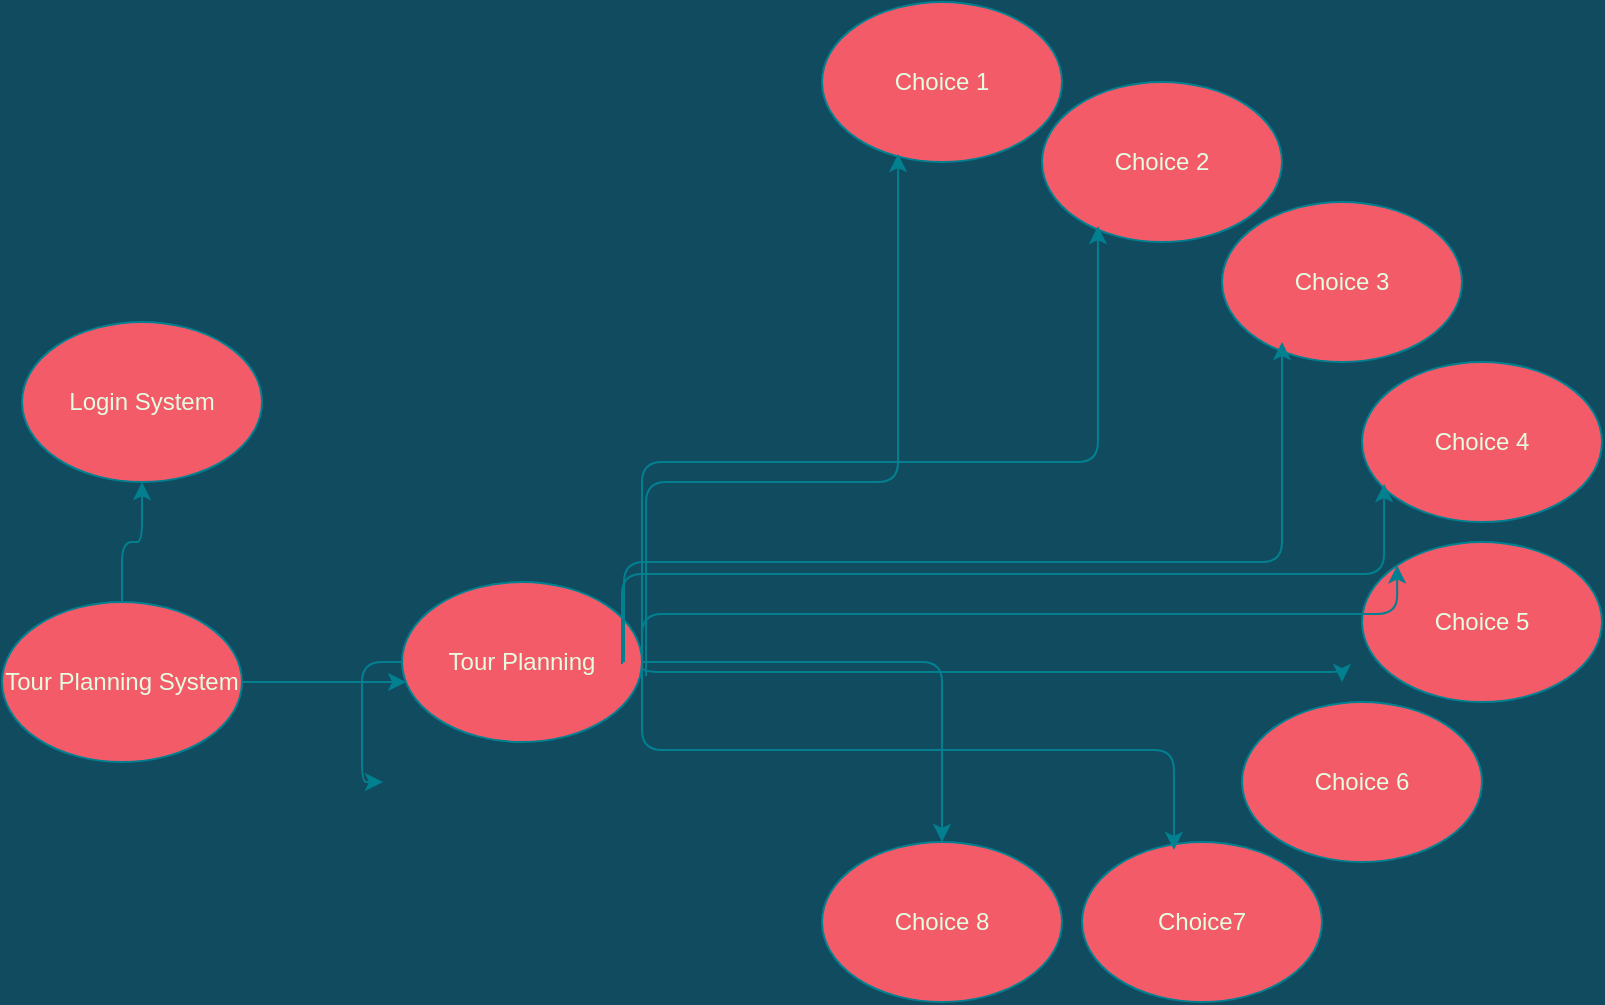 <mxfile version="15.0.6" type="github">
  <diagram id="o79PtzUjfggAHvfddpBF" name="Page-1">
    <mxGraphModel dx="868" dy="520" grid="1" gridSize="10" guides="1" tooltips="1" connect="1" arrows="1" fold="1" page="1" pageScale="1" pageWidth="827" pageHeight="1169" background="#114B5F" math="0" shadow="0">
      <root>
        <mxCell id="0" />
        <mxCell id="1" parent="0" />
        <mxCell id="XO-SGRxmhx0Tcxkr1Sh6-1" value="&lt;span&gt;Choice 8&lt;/span&gt;" style="ellipse;whiteSpace=wrap;html=1;fillColor=#F45B69;strokeColor=#028090;fontColor=#E4FDE1;" vertex="1" parent="1">
          <mxGeometry x="430" y="430" width="120" height="80" as="geometry" />
        </mxCell>
        <mxCell id="XO-SGRxmhx0Tcxkr1Sh6-2" value="&lt;span&gt;Choice 3&lt;/span&gt;" style="ellipse;whiteSpace=wrap;html=1;fillColor=#F45B69;strokeColor=#028090;fontColor=#E4FDE1;" vertex="1" parent="1">
          <mxGeometry x="630" y="110" width="120" height="80" as="geometry" />
        </mxCell>
        <mxCell id="XO-SGRxmhx0Tcxkr1Sh6-3" value="Choice7" style="ellipse;whiteSpace=wrap;html=1;fillColor=#F45B69;strokeColor=#028090;fontColor=#E4FDE1;" vertex="1" parent="1">
          <mxGeometry x="560" y="430" width="120" height="80" as="geometry" />
        </mxCell>
        <mxCell id="XO-SGRxmhx0Tcxkr1Sh6-4" value="Choice 6" style="ellipse;whiteSpace=wrap;html=1;fillColor=#F45B69;strokeColor=#028090;fontColor=#E4FDE1;" vertex="1" parent="1">
          <mxGeometry x="640" y="360" width="120" height="80" as="geometry" />
        </mxCell>
        <mxCell id="XO-SGRxmhx0Tcxkr1Sh6-5" value="Choice 5" style="ellipse;whiteSpace=wrap;html=1;fillColor=#F45B69;strokeColor=#028090;fontColor=#E4FDE1;" vertex="1" parent="1">
          <mxGeometry x="700" y="280" width="120" height="80" as="geometry" />
        </mxCell>
        <mxCell id="XO-SGRxmhx0Tcxkr1Sh6-6" value="&lt;span&gt;Choice 4&lt;/span&gt;" style="ellipse;whiteSpace=wrap;html=1;fillColor=#F45B69;strokeColor=#028090;fontColor=#E4FDE1;" vertex="1" parent="1">
          <mxGeometry x="700" y="190" width="120" height="80" as="geometry" />
        </mxCell>
        <mxCell id="XO-SGRxmhx0Tcxkr1Sh6-7" value="&lt;span&gt;Choice 2&lt;/span&gt;" style="ellipse;whiteSpace=wrap;html=1;fillColor=#F45B69;strokeColor=#028090;fontColor=#E4FDE1;" vertex="1" parent="1">
          <mxGeometry x="540" y="50" width="120" height="80" as="geometry" />
        </mxCell>
        <mxCell id="XO-SGRxmhx0Tcxkr1Sh6-8" value="Choice 1" style="ellipse;whiteSpace=wrap;html=1;fillColor=#F45B69;strokeColor=#028090;fontColor=#E4FDE1;" vertex="1" parent="1">
          <mxGeometry x="430" y="10" width="120" height="80" as="geometry" />
        </mxCell>
        <mxCell id="XO-SGRxmhx0Tcxkr1Sh6-31" value="" style="edgeStyle=orthogonalEdgeStyle;curved=0;rounded=1;sketch=0;orthogonalLoop=1;jettySize=auto;html=1;fontColor=#E4FDE1;strokeColor=#028090;fillColor=#F45B69;" edge="1" parent="1" source="XO-SGRxmhx0Tcxkr1Sh6-10" target="XO-SGRxmhx0Tcxkr1Sh6-29">
          <mxGeometry relative="1" as="geometry" />
        </mxCell>
        <mxCell id="XO-SGRxmhx0Tcxkr1Sh6-10" value="Tour Planning System" style="ellipse;whiteSpace=wrap;html=1;fillColor=#F45B69;strokeColor=#028090;fontColor=#E4FDE1;" vertex="1" parent="1">
          <mxGeometry x="20" y="310" width="120" height="80" as="geometry" />
        </mxCell>
        <mxCell id="XO-SGRxmhx0Tcxkr1Sh6-28" value="" style="edgeStyle=orthogonalEdgeStyle;curved=0;rounded=1;sketch=0;orthogonalLoop=1;jettySize=auto;html=1;fontColor=#E4FDE1;strokeColor=#028090;fillColor=#F45B69;" edge="1" parent="1" source="XO-SGRxmhx0Tcxkr1Sh6-11">
          <mxGeometry relative="1" as="geometry">
            <mxPoint x="210" y="400" as="targetPoint" />
          </mxGeometry>
        </mxCell>
        <mxCell id="XO-SGRxmhx0Tcxkr1Sh6-11" value="Tour Planning" style="ellipse;whiteSpace=wrap;html=1;fillColor=#F45B69;strokeColor=#028090;fontColor=#E4FDE1;" vertex="1" parent="1">
          <mxGeometry x="220" y="300" width="120" height="80" as="geometry" />
        </mxCell>
        <mxCell id="XO-SGRxmhx0Tcxkr1Sh6-17" value="" style="edgeStyle=elbowEdgeStyle;elbow=vertical;endArrow=classic;html=1;entryX=0.317;entryY=0.95;entryDx=0;entryDy=0;entryPerimeter=0;exitX=1.017;exitY=0.588;exitDx=0;exitDy=0;exitPerimeter=0;labelBackgroundColor=#114B5F;strokeColor=#028090;fontColor=#E4FDE1;" edge="1" parent="1" source="XO-SGRxmhx0Tcxkr1Sh6-11" target="XO-SGRxmhx0Tcxkr1Sh6-8">
          <mxGeometry width="50" height="50" relative="1" as="geometry">
            <mxPoint x="390" y="290" as="sourcePoint" />
            <mxPoint x="440" y="240" as="targetPoint" />
            <Array as="points">
              <mxPoint x="420" y="250" />
            </Array>
          </mxGeometry>
        </mxCell>
        <mxCell id="XO-SGRxmhx0Tcxkr1Sh6-18" value="" style="edgeStyle=elbowEdgeStyle;elbow=vertical;endArrow=classic;html=1;entryX=0.233;entryY=0.9;entryDx=0;entryDy=0;entryPerimeter=0;exitX=1;exitY=0.588;exitDx=0;exitDy=0;exitPerimeter=0;labelBackgroundColor=#114B5F;strokeColor=#028090;fontColor=#E4FDE1;" edge="1" parent="1" source="XO-SGRxmhx0Tcxkr1Sh6-11" target="XO-SGRxmhx0Tcxkr1Sh6-7">
          <mxGeometry width="50" height="50" relative="1" as="geometry">
            <mxPoint x="390" y="290" as="sourcePoint" />
            <mxPoint x="440" y="240" as="targetPoint" />
            <Array as="points">
              <mxPoint x="580" y="240" />
              <mxPoint x="490" y="240" />
            </Array>
          </mxGeometry>
        </mxCell>
        <mxCell id="XO-SGRxmhx0Tcxkr1Sh6-19" value="" style="edgeStyle=elbowEdgeStyle;elbow=vertical;endArrow=classic;html=1;entryX=0.383;entryY=0.05;entryDx=0;entryDy=0;entryPerimeter=0;exitX=1;exitY=0.425;exitDx=0;exitDy=0;exitPerimeter=0;labelBackgroundColor=#114B5F;strokeColor=#028090;fontColor=#E4FDE1;" edge="1" parent="1" source="XO-SGRxmhx0Tcxkr1Sh6-11" target="XO-SGRxmhx0Tcxkr1Sh6-3">
          <mxGeometry width="50" height="50" relative="1" as="geometry">
            <mxPoint x="390" y="290" as="sourcePoint" />
            <mxPoint x="440" y="240" as="targetPoint" />
          </mxGeometry>
        </mxCell>
        <mxCell id="XO-SGRxmhx0Tcxkr1Sh6-20" value="" style="edgeStyle=elbowEdgeStyle;elbow=vertical;endArrow=classic;html=1;entryX=0.5;entryY=0;entryDx=0;entryDy=0;exitX=1;exitY=0.5;exitDx=0;exitDy=0;labelBackgroundColor=#114B5F;strokeColor=#028090;fontColor=#E4FDE1;" edge="1" parent="1" source="XO-SGRxmhx0Tcxkr1Sh6-11" target="XO-SGRxmhx0Tcxkr1Sh6-1">
          <mxGeometry width="50" height="50" relative="1" as="geometry">
            <mxPoint x="400" y="330" as="sourcePoint" />
            <mxPoint x="480" y="370" as="targetPoint" />
            <Array as="points">
              <mxPoint x="320" y="340" />
            </Array>
          </mxGeometry>
        </mxCell>
        <mxCell id="XO-SGRxmhx0Tcxkr1Sh6-21" value="" style="edgeStyle=elbowEdgeStyle;elbow=vertical;endArrow=classic;html=1;entryX=0.092;entryY=0.763;entryDx=0;entryDy=0;entryPerimeter=0;labelBackgroundColor=#114B5F;strokeColor=#028090;fontColor=#E4FDE1;" edge="1" parent="1" target="XO-SGRxmhx0Tcxkr1Sh6-6">
          <mxGeometry width="50" height="50" relative="1" as="geometry">
            <mxPoint x="330" y="341" as="sourcePoint" />
            <mxPoint x="440" y="240" as="targetPoint" />
          </mxGeometry>
        </mxCell>
        <mxCell id="XO-SGRxmhx0Tcxkr1Sh6-22" value="" style="edgeStyle=elbowEdgeStyle;elbow=vertical;endArrow=classic;html=1;labelBackgroundColor=#114B5F;strokeColor=#028090;fontColor=#E4FDE1;" edge="1" parent="1">
          <mxGeometry width="50" height="50" relative="1" as="geometry">
            <mxPoint x="331" y="340" as="sourcePoint" />
            <mxPoint x="660" y="180" as="targetPoint" />
            <Array as="points">
              <mxPoint x="530" y="290" />
              <mxPoint x="660" y="205" />
            </Array>
          </mxGeometry>
        </mxCell>
        <mxCell id="XO-SGRxmhx0Tcxkr1Sh6-23" value="" style="edgeStyle=elbowEdgeStyle;elbow=vertical;endArrow=classic;html=1;entryX=0;entryY=0;entryDx=0;entryDy=0;exitX=1;exitY=0.5;exitDx=0;exitDy=0;labelBackgroundColor=#114B5F;strokeColor=#028090;fontColor=#E4FDE1;" edge="1" parent="1" source="XO-SGRxmhx0Tcxkr1Sh6-11" target="XO-SGRxmhx0Tcxkr1Sh6-5">
          <mxGeometry width="50" height="50" relative="1" as="geometry">
            <mxPoint x="390" y="300" as="sourcePoint" />
            <mxPoint x="440" y="240" as="targetPoint" />
          </mxGeometry>
        </mxCell>
        <mxCell id="XO-SGRxmhx0Tcxkr1Sh6-24" value="" style="edgeStyle=elbowEdgeStyle;elbow=vertical;endArrow=classic;html=1;exitX=1;exitY=0.5;exitDx=0;exitDy=0;labelBackgroundColor=#114B5F;strokeColor=#028090;fontColor=#E4FDE1;" edge="1" parent="1" source="XO-SGRxmhx0Tcxkr1Sh6-11">
          <mxGeometry width="50" height="50" relative="1" as="geometry">
            <mxPoint x="390" y="290" as="sourcePoint" />
            <mxPoint x="690" y="350" as="targetPoint" />
          </mxGeometry>
        </mxCell>
        <mxCell id="XO-SGRxmhx0Tcxkr1Sh6-25" value="" style="endArrow=classic;html=1;exitX=1;exitY=0.5;exitDx=0;exitDy=0;entryX=0.017;entryY=0.625;entryDx=0;entryDy=0;entryPerimeter=0;labelBackgroundColor=#114B5F;strokeColor=#028090;fontColor=#E4FDE1;" edge="1" parent="1" source="XO-SGRxmhx0Tcxkr1Sh6-10" target="XO-SGRxmhx0Tcxkr1Sh6-11">
          <mxGeometry relative="1" as="geometry">
            <mxPoint x="220" y="240" as="sourcePoint" />
            <mxPoint x="180" y="220" as="targetPoint" />
            <Array as="points" />
          </mxGeometry>
        </mxCell>
        <mxCell id="XO-SGRxmhx0Tcxkr1Sh6-29" value="Login System" style="ellipse;whiteSpace=wrap;html=1;fillColor=#F45B69;strokeColor=#028090;fontColor=#E4FDE1;" vertex="1" parent="1">
          <mxGeometry x="30" y="170" width="120" height="80" as="geometry" />
        </mxCell>
      </root>
    </mxGraphModel>
  </diagram>
</mxfile>
